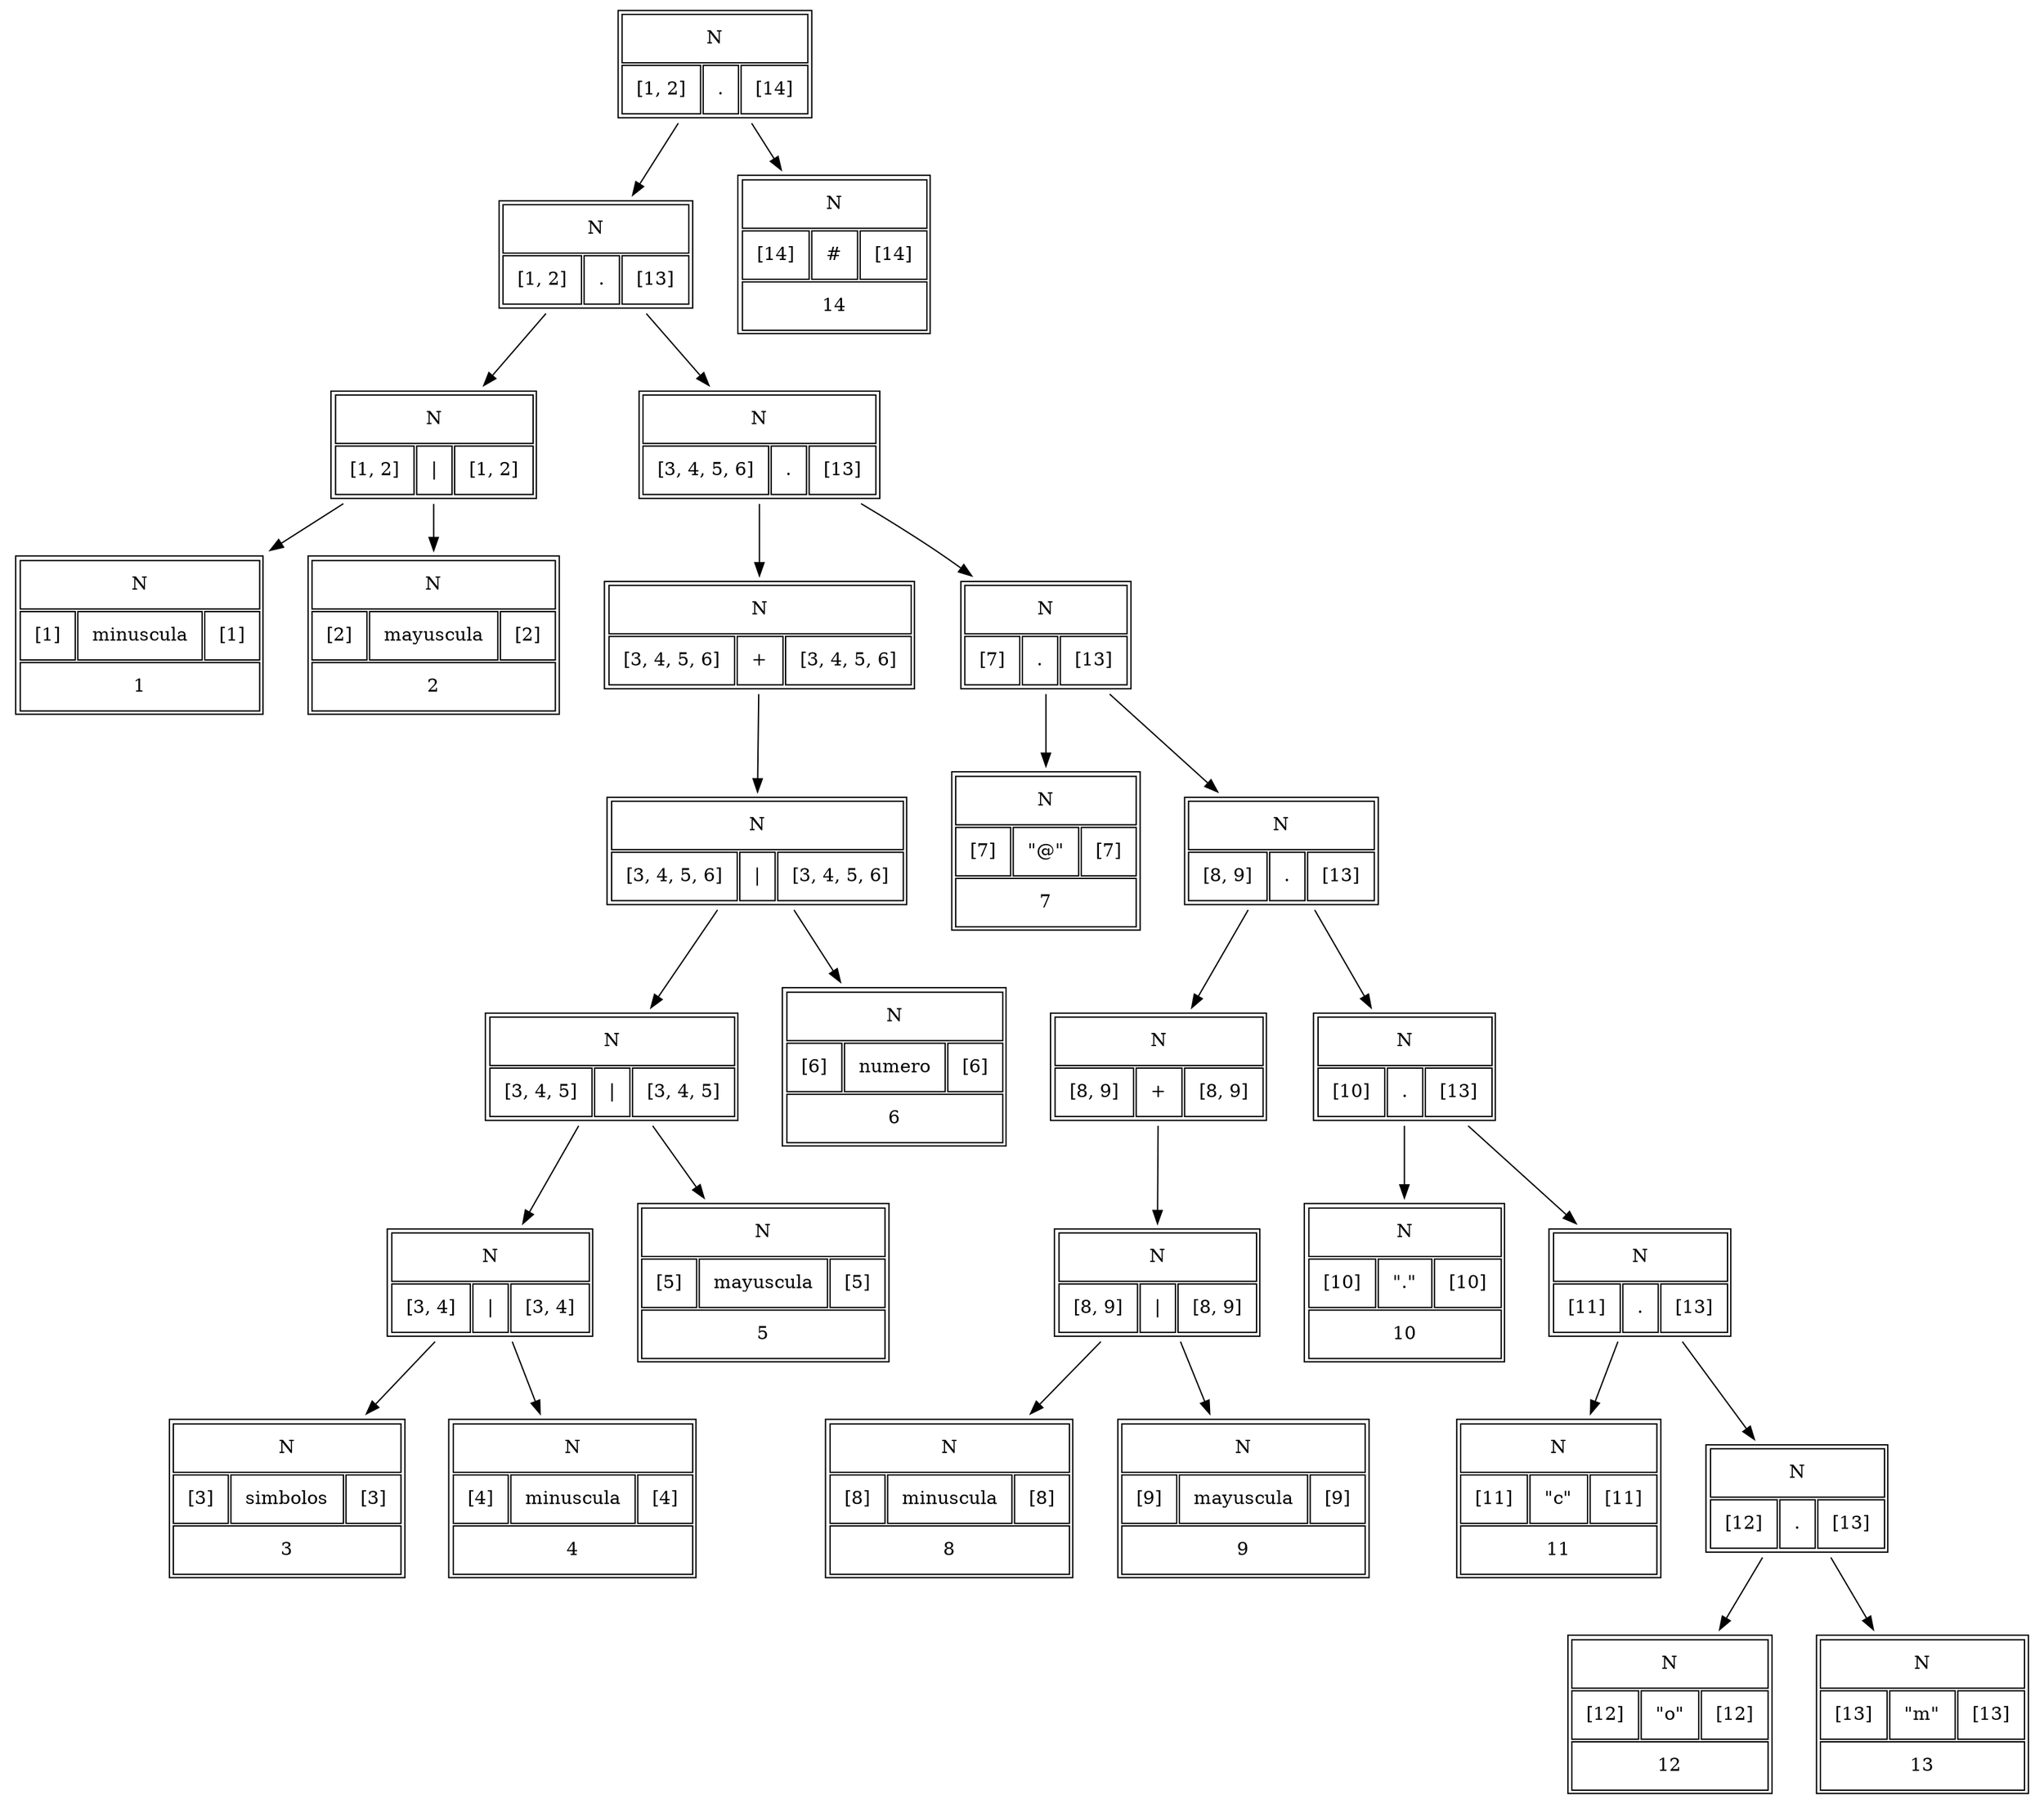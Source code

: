 digraph G {
 n_1[shape=none label=<
<table border ="1" cellspacing="2" cellpadding="10" >
 <tr>
 <td colspan="3">N</td>
 </tr>
 <tr>
 <td>[1, 2]</td>
 <td>.</td>
 <td>[14]</td>
 </tr>
 </table>>];n_2[shape=none label=<
<table border ="1" cellspacing="2" cellpadding="10" >
 <tr>
 <td colspan="3">N</td>
 </tr>
 <tr>
 <td>[1, 2]</td>
 <td>.</td>
 <td>[13]</td>
 </tr>
 </table>>];n_1 -> n_2;
n_3[shape=none label=<
<table border ="1" cellspacing="2" cellpadding="10" >
 <tr>
 <td colspan="3">N</td>
 </tr>
 <tr>
 <td>[1, 2]</td>
 <td>|</td>
 <td>[1, 2]</td>
 </tr>
 </table>>];n_2 -> n_3;
n_4[shape=none label=<
<table border ="1" cellspacing="2" cellpadding="10" >
 <tr>
 <td colspan="3">N</td>
 </tr>
 <tr>
 <td>[1]</td>
 <td>minuscula</td>
 <td>[1]</td>
 </tr>
 <tr>
 <td colspan="3">1</td>
 </tr>
 </table>>];n_3 -> n_4;
n_5[shape=none label=<
<table border ="1" cellspacing="2" cellpadding="10" >
 <tr>
 <td colspan="3">N</td>
 </tr>
 <tr>
 <td>[2]</td>
 <td>mayuscula</td>
 <td>[2]</td>
 </tr>
 <tr>
 <td colspan="3">2</td>
 </tr>
 </table>>];n_3 -> n_5;
n_6[shape=none label=<
<table border ="1" cellspacing="2" cellpadding="10" >
 <tr>
 <td colspan="3">N</td>
 </tr>
 <tr>
 <td>[3, 4, 5, 6]</td>
 <td>.</td>
 <td>[13]</td>
 </tr>
 </table>>];n_2 -> n_6;
n_7[shape=none label=<
<table border ="1" cellspacing="2" cellpadding="10" >
 <tr>
 <td colspan="3">N</td>
 </tr>
 <tr>
 <td>[3, 4, 5, 6]</td>
 <td>+</td>
 <td>[3, 4, 5, 6]</td>
 </tr>
 </table>>];n_6 -> n_7;
n_8[shape=none label=<
<table border ="1" cellspacing="2" cellpadding="10" >
 <tr>
 <td colspan="3">N</td>
 </tr>
 <tr>
 <td>[3, 4, 5, 6]</td>
 <td>|</td>
 <td>[3, 4, 5, 6]</td>
 </tr>
 </table>>];n_7 -> n_8;
n_9[shape=none label=<
<table border ="1" cellspacing="2" cellpadding="10" >
 <tr>
 <td colspan="3">N</td>
 </tr>
 <tr>
 <td>[3, 4, 5]</td>
 <td>|</td>
 <td>[3, 4, 5]</td>
 </tr>
 </table>>];n_8 -> n_9;
n_10[shape=none label=<
<table border ="1" cellspacing="2" cellpadding="10" >
 <tr>
 <td colspan="3">N</td>
 </tr>
 <tr>
 <td>[3, 4]</td>
 <td>|</td>
 <td>[3, 4]</td>
 </tr>
 </table>>];n_9 -> n_10;
n_11[shape=none label=<
<table border ="1" cellspacing="2" cellpadding="10" >
 <tr>
 <td colspan="3">N</td>
 </tr>
 <tr>
 <td>[3]</td>
 <td>simbolos</td>
 <td>[3]</td>
 </tr>
 <tr>
 <td colspan="3">3</td>
 </tr>
 </table>>];n_10 -> n_11;
n_12[shape=none label=<
<table border ="1" cellspacing="2" cellpadding="10" >
 <tr>
 <td colspan="3">N</td>
 </tr>
 <tr>
 <td>[4]</td>
 <td>minuscula</td>
 <td>[4]</td>
 </tr>
 <tr>
 <td colspan="3">4</td>
 </tr>
 </table>>];n_10 -> n_12;
n_13[shape=none label=<
<table border ="1" cellspacing="2" cellpadding="10" >
 <tr>
 <td colspan="3">N</td>
 </tr>
 <tr>
 <td>[5]</td>
 <td>mayuscula</td>
 <td>[5]</td>
 </tr>
 <tr>
 <td colspan="3">5</td>
 </tr>
 </table>>];n_9 -> n_13;
n_14[shape=none label=<
<table border ="1" cellspacing="2" cellpadding="10" >
 <tr>
 <td colspan="3">N</td>
 </tr>
 <tr>
 <td>[6]</td>
 <td>numero</td>
 <td>[6]</td>
 </tr>
 <tr>
 <td colspan="3">6</td>
 </tr>
 </table>>];n_8 -> n_14;
n_15[shape=none label=<
<table border ="1" cellspacing="2" cellpadding="10" >
 <tr>
 <td colspan="3">N</td>
 </tr>
 <tr>
 <td>[7]</td>
 <td>.</td>
 <td>[13]</td>
 </tr>
 </table>>];n_6 -> n_15;
n_16[shape=none label=<
<table border ="1" cellspacing="2" cellpadding="10" >
 <tr>
 <td colspan="3">N</td>
 </tr>
 <tr>
 <td>[7]</td>
 <td>"@"</td>
 <td>[7]</td>
 </tr>
 <tr>
 <td colspan="3">7</td>
 </tr>
 </table>>];n_15 -> n_16;
n_17[shape=none label=<
<table border ="1" cellspacing="2" cellpadding="10" >
 <tr>
 <td colspan="3">N</td>
 </tr>
 <tr>
 <td>[8, 9]</td>
 <td>.</td>
 <td>[13]</td>
 </tr>
 </table>>];n_15 -> n_17;
n_18[shape=none label=<
<table border ="1" cellspacing="2" cellpadding="10" >
 <tr>
 <td colspan="3">N</td>
 </tr>
 <tr>
 <td>[8, 9]</td>
 <td>+</td>
 <td>[8, 9]</td>
 </tr>
 </table>>];n_17 -> n_18;
n_19[shape=none label=<
<table border ="1" cellspacing="2" cellpadding="10" >
 <tr>
 <td colspan="3">N</td>
 </tr>
 <tr>
 <td>[8, 9]</td>
 <td>|</td>
 <td>[8, 9]</td>
 </tr>
 </table>>];n_18 -> n_19;
n_20[shape=none label=<
<table border ="1" cellspacing="2" cellpadding="10" >
 <tr>
 <td colspan="3">N</td>
 </tr>
 <tr>
 <td>[8]</td>
 <td>minuscula</td>
 <td>[8]</td>
 </tr>
 <tr>
 <td colspan="3">8</td>
 </tr>
 </table>>];n_19 -> n_20;
n_21[shape=none label=<
<table border ="1" cellspacing="2" cellpadding="10" >
 <tr>
 <td colspan="3">N</td>
 </tr>
 <tr>
 <td>[9]</td>
 <td>mayuscula</td>
 <td>[9]</td>
 </tr>
 <tr>
 <td colspan="3">9</td>
 </tr>
 </table>>];n_19 -> n_21;
n_22[shape=none label=<
<table border ="1" cellspacing="2" cellpadding="10" >
 <tr>
 <td colspan="3">N</td>
 </tr>
 <tr>
 <td>[10]</td>
 <td>.</td>
 <td>[13]</td>
 </tr>
 </table>>];n_17 -> n_22;
n_23[shape=none label=<
<table border ="1" cellspacing="2" cellpadding="10" >
 <tr>
 <td colspan="3">N</td>
 </tr>
 <tr>
 <td>[10]</td>
 <td>"."</td>
 <td>[10]</td>
 </tr>
 <tr>
 <td colspan="3">10</td>
 </tr>
 </table>>];n_22 -> n_23;
n_24[shape=none label=<
<table border ="1" cellspacing="2" cellpadding="10" >
 <tr>
 <td colspan="3">N</td>
 </tr>
 <tr>
 <td>[11]</td>
 <td>.</td>
 <td>[13]</td>
 </tr>
 </table>>];n_22 -> n_24;
n_25[shape=none label=<
<table border ="1" cellspacing="2" cellpadding="10" >
 <tr>
 <td colspan="3">N</td>
 </tr>
 <tr>
 <td>[11]</td>
 <td>"c"</td>
 <td>[11]</td>
 </tr>
 <tr>
 <td colspan="3">11</td>
 </tr>
 </table>>];n_24 -> n_25;
n_26[shape=none label=<
<table border ="1" cellspacing="2" cellpadding="10" >
 <tr>
 <td colspan="3">N</td>
 </tr>
 <tr>
 <td>[12]</td>
 <td>.</td>
 <td>[13]</td>
 </tr>
 </table>>];n_24 -> n_26;
n_27[shape=none label=<
<table border ="1" cellspacing="2" cellpadding="10" >
 <tr>
 <td colspan="3">N</td>
 </tr>
 <tr>
 <td>[12]</td>
 <td>"o"</td>
 <td>[12]</td>
 </tr>
 <tr>
 <td colspan="3">12</td>
 </tr>
 </table>>];n_26 -> n_27;
n_28[shape=none label=<
<table border ="1" cellspacing="2" cellpadding="10" >
 <tr>
 <td colspan="3">N</td>
 </tr>
 <tr>
 <td>[13]</td>
 <td>"m"</td>
 <td>[13]</td>
 </tr>
 <tr>
 <td colspan="3">13</td>
 </tr>
 </table>>];n_26 -> n_28;
n_29[shape=none label=<
<table border ="1" cellspacing="2" cellpadding="10" >
 <tr>
 <td colspan="3">N</td>
 </tr>
 <tr>
 <td>[14]</td>
 <td>#</td>
 <td>[14]</td>
 </tr>
 <tr>
 <td colspan="3">14</td>
 </tr>
 </table>>];n_1 -> n_29;

 }

